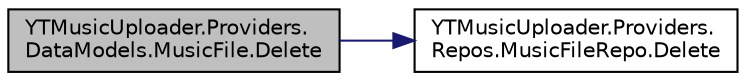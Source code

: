 digraph "YTMusicUploader.Providers.DataModels.MusicFile.Delete"
{
 // LATEX_PDF_SIZE
  edge [fontname="Helvetica",fontsize="10",labelfontname="Helvetica",labelfontsize="10"];
  node [fontname="Helvetica",fontsize="10",shape=record];
  rankdir="LR";
  Node1 [label="YTMusicUploader.Providers.\lDataModels.MusicFile.Delete",height=0.2,width=0.4,color="black", fillcolor="grey75", style="filled", fontcolor="black",tooltip="Delete from the database."];
  Node1 -> Node2 [color="midnightblue",fontsize="10",style="solid",fontname="Helvetica"];
  Node2 [label="YTMusicUploader.Providers.\lRepos.MusicFileRepo.Delete",height=0.2,width=0.4,color="black", fillcolor="white", style="filled",URL="$d1/d9d/class_y_t_music_uploader_1_1_providers_1_1_repos_1_1_music_file_repo.html#a88a351a8566be307ba2519224c4fa5a7",tooltip="Delete or destroyed a Music File entry from the database (delete in the case of a Music File is to se..."];
}
